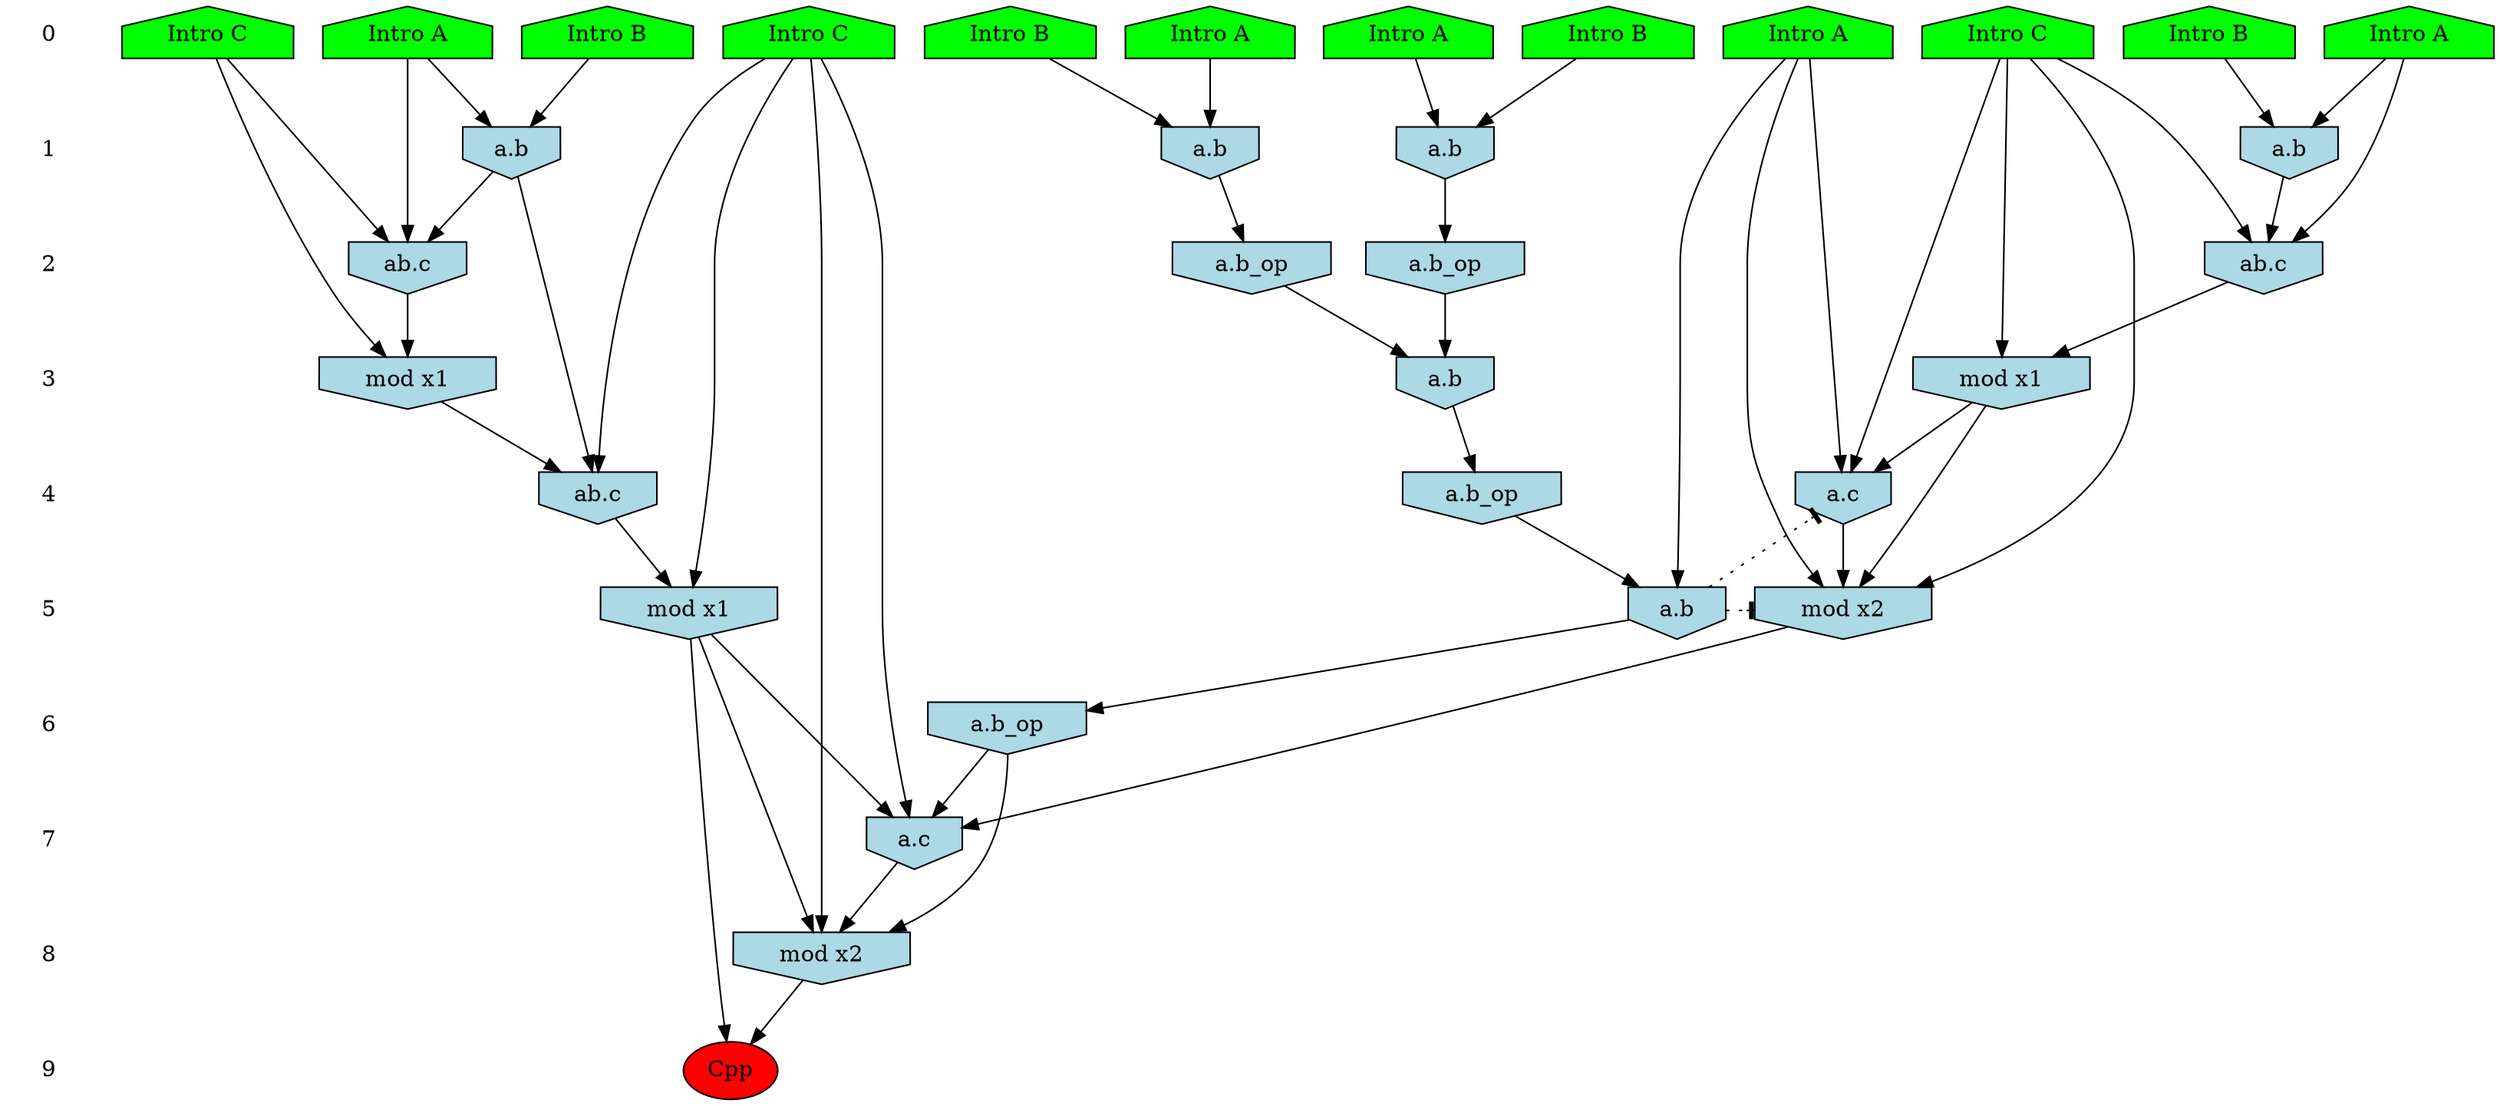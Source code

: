 /* Compression of 1 causal flows obtained in average at 1.511734E+01 t.u */
/* Compressed causal flows were: [2496] */
digraph G{
 ranksep=.5 ; 
{ rank = same ; "0" [shape=plaintext] ; node_1 [label ="Intro A", shape=house, style=filled, fillcolor=green] ;
node_2 [label ="Intro B", shape=house, style=filled, fillcolor=green] ;
node_3 [label ="Intro A", shape=house, style=filled, fillcolor=green] ;
node_4 [label ="Intro A", shape=house, style=filled, fillcolor=green] ;
node_5 [label ="Intro B", shape=house, style=filled, fillcolor=green] ;
node_6 [label ="Intro B", shape=house, style=filled, fillcolor=green] ;
node_7 [label ="Intro B", shape=house, style=filled, fillcolor=green] ;
node_8 [label ="Intro A", shape=house, style=filled, fillcolor=green] ;
node_9 [label ="Intro A", shape=house, style=filled, fillcolor=green] ;
node_10 [label ="Intro C", shape=house, style=filled, fillcolor=green] ;
node_11 [label ="Intro C", shape=house, style=filled, fillcolor=green] ;
node_12 [label ="Intro C", shape=house, style=filled, fillcolor=green] ;
}
{ rank = same ; "1" [shape=plaintext] ; node_13 [label="a.b", shape=invhouse, style=filled, fillcolor = lightblue] ;
node_14 [label="a.b", shape=invhouse, style=filled, fillcolor = lightblue] ;
node_15 [label="a.b", shape=invhouse, style=filled, fillcolor = lightblue] ;
node_19 [label="a.b", shape=invhouse, style=filled, fillcolor = lightblue] ;
}
{ rank = same ; "2" [shape=plaintext] ; node_16 [label="ab.c", shape=invhouse, style=filled, fillcolor = lightblue] ;
node_17 [label="a.b_op", shape=invhouse, style=filled, fillcolor = lightblue] ;
node_20 [label="ab.c", shape=invhouse, style=filled, fillcolor = lightblue] ;
node_25 [label="a.b_op", shape=invhouse, style=filled, fillcolor = lightblue] ;
}
{ rank = same ; "3" [shape=plaintext] ; node_18 [label="mod x1", shape=invhouse, style=filled, fillcolor = lightblue] ;
node_21 [label="mod x1", shape=invhouse, style=filled, fillcolor = lightblue] ;
node_27 [label="a.b", shape=invhouse, style=filled, fillcolor = lightblue] ;
}
{ rank = same ; "4" [shape=plaintext] ; node_22 [label="a.c", shape=invhouse, style=filled, fillcolor = lightblue] ;
node_24 [label="ab.c", shape=invhouse, style=filled, fillcolor = lightblue] ;
node_28 [label="a.b_op", shape=invhouse, style=filled, fillcolor = lightblue] ;
}
{ rank = same ; "5" [shape=plaintext] ; node_23 [label="mod x2", shape=invhouse, style=filled, fillcolor = lightblue] ;
node_26 [label="mod x1", shape=invhouse, style=filled, fillcolor = lightblue] ;
node_29 [label="a.b", shape=invhouse, style=filled, fillcolor = lightblue] ;
}
{ rank = same ; "6" [shape=plaintext] ; node_30 [label="a.b_op", shape=invhouse, style=filled, fillcolor = lightblue] ;
}
{ rank = same ; "7" [shape=plaintext] ; node_31 [label="a.c", shape=invhouse, style=filled, fillcolor = lightblue] ;
}
{ rank = same ; "8" [shape=plaintext] ; node_32 [label="mod x2", shape=invhouse, style=filled, fillcolor = lightblue] ;
}
{ rank = same ; "9" [shape=plaintext] ; node_33 [label ="Cpp", style=filled, fillcolor=red] ;
}
"0" -> "1" [style="invis"]; 
"1" -> "2" [style="invis"]; 
"2" -> "3" [style="invis"]; 
"3" -> "4" [style="invis"]; 
"4" -> "5" [style="invis"]; 
"5" -> "6" [style="invis"]; 
"6" -> "7" [style="invis"]; 
"7" -> "8" [style="invis"]; 
"8" -> "9" [style="invis"]; 
node_3 -> node_13
node_5 -> node_13
node_2 -> node_14
node_8 -> node_14
node_1 -> node_15
node_6 -> node_15
node_1 -> node_16
node_10 -> node_16
node_15 -> node_16
node_14 -> node_17
node_10 -> node_18
node_16 -> node_18
node_4 -> node_19
node_7 -> node_19
node_4 -> node_20
node_12 -> node_20
node_19 -> node_20
node_12 -> node_21
node_20 -> node_21
node_9 -> node_22
node_10 -> node_22
node_18 -> node_22
node_9 -> node_23
node_10 -> node_23
node_18 -> node_23
node_22 -> node_23
node_11 -> node_24
node_19 -> node_24
node_21 -> node_24
node_13 -> node_25
node_11 -> node_26
node_24 -> node_26
node_17 -> node_27
node_25 -> node_27
node_27 -> node_28
node_9 -> node_29
node_28 -> node_29
node_29 -> node_30
node_11 -> node_31
node_23 -> node_31
node_26 -> node_31
node_30 -> node_31
node_11 -> node_32
node_26 -> node_32
node_30 -> node_32
node_31 -> node_32
node_26 -> node_33
node_32 -> node_33
node_29 -> node_23 [style=dotted, arrowhead = tee] 
node_29 -> node_22 [style=dotted, arrowhead = tee] 
}
/*
 Dot generation time: 0.000877
*/